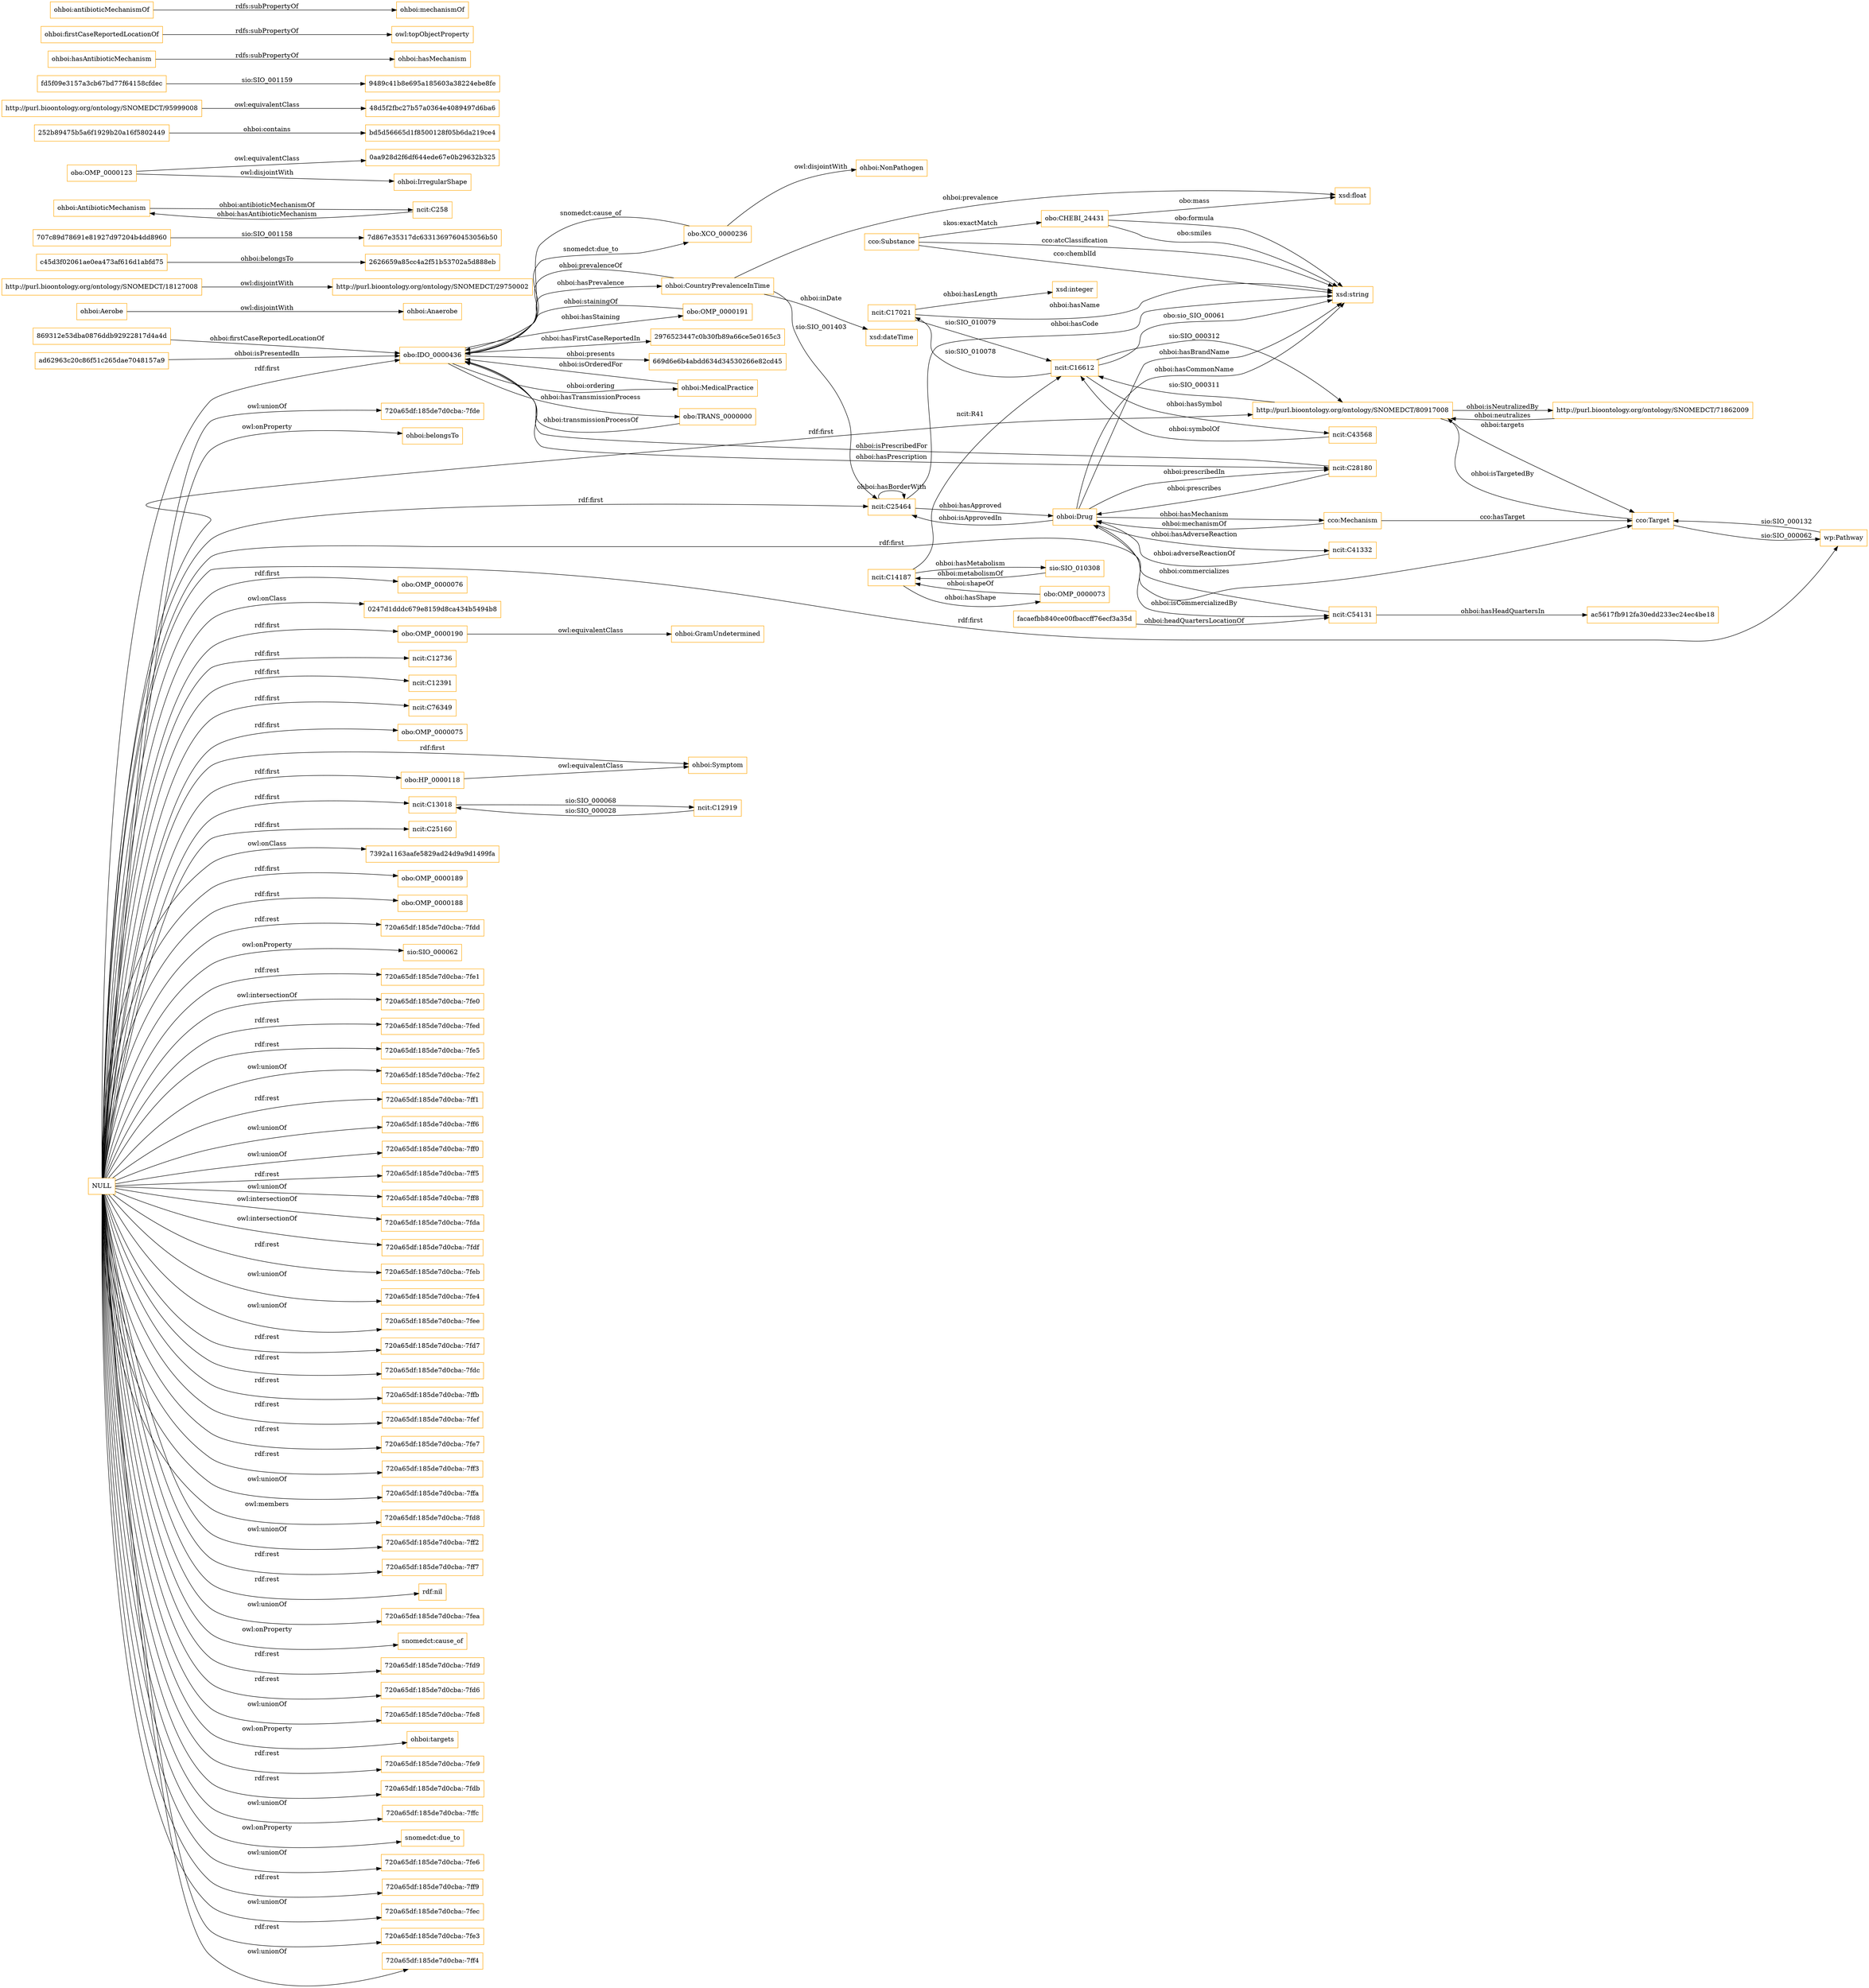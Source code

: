 digraph ar2dtool_diagram { 
rankdir=LR;
size="1501"
node [shape = rectangle, color="orange"]; "obo:CHEBI_24431" "wp:Pathway" "869312e53dba0876ddb92922817d4a4d" "obo:OMP_0000076" "ohboi:Aerobe" "0247d1dddc679e8159d8ca434b5494b8" "2976523447c0b30fb89a66ce5e0165c3" "obo:OMP_0000190" "http://purl.bioontology.org/ontology/SNOMEDCT/29750002" "ncit:C12736" "c45d3f02061ae0ea473af616d1abfd75" "ncit:C12391" "7d867e35317dc6331369760453056b50" "ncit:C54131" "obo:TRANS_0000000" "ncit:C43568" "ac5617fb912fa30edd233ec24ec4be18" "ncit:C76349" "ohboi:CountryPrevalenceInTime" "ohboi:AntibioticMechanism" "ncit:C28180" "0aa928d2f6df644ede67e0b29632b325" "ad62963c20c86f51c265dae7048157a9" "ncit:C17021" "ohboi:GramUndetermined" "http://purl.bioontology.org/ontology/SNOMEDCT/71862009" "obo:OMP_0000075" "ohboi:Drug" "cco:Substance" "obo:OMP_0000123" "obo:HP_0000118" "http://purl.bioontology.org/ontology/SNOMEDCT/18127008" "ncit:C16612" "facaefbb840ce00fbaccff76ecf3a35d" "ohboi:IrregularShape" "obo:XCO_0000236" "252b89475b5a6f1929b20a16f5802449" "707c89d78691e81927d97204b4dd8960" "ncit:C13018" "ohboi:Anaerobe" "669d6e6b4abdd634d34530266e82cd45" "cco:Target" "cco:Mechanism" "http://purl.bioontology.org/ontology/SNOMEDCT/95999008" "ncit:C25160" "2626659a85cc4a2f51b53702a5d888eb" "ohboi:NonPathogen" "ohboi:Symptom" "obo:OMP_0000191" "ncit:C41332" "48d5f2fbc27b57a0364e4089497d6ba6" "fd5f09e3157a3cb67bd77f64158cfdec" "7392a1163aafe5829ad24d9a9d1499fa" "sio:SIO_010308" "http://purl.bioontology.org/ontology/SNOMEDCT/80917008" "obo:OMP_0000189" "obo:IDO_0000436" "ncit:C25464" "9489c41b8e695a185603a38224ebe8fe" "ncit:C258" "ncit:C12919" "ncit:C14187" "obo:OMP_0000073" "bd5d56665d1f8500128f05b6da219ce4" "obo:OMP_0000188" "ohboi:MedicalPractice" ; /*classes style*/
	"ohboi:Aerobe" -> "ohboi:Anaerobe" [ label = "owl:disjointWith" ];
	"ohboi:hasAntibioticMechanism" -> "ohboi:hasMechanism" [ label = "rdfs:subPropertyOf" ];
	"ohboi:firstCaseReportedLocationOf" -> "owl:topObjectProperty" [ label = "rdfs:subPropertyOf" ];
	"http://purl.bioontology.org/ontology/SNOMEDCT/18127008" -> "http://purl.bioontology.org/ontology/SNOMEDCT/29750002" [ label = "owl:disjointWith" ];
	"ohboi:antibioticMechanismOf" -> "ohboi:mechanismOf" [ label = "rdfs:subPropertyOf" ];
	"obo:OMP_0000123" -> "ohboi:IrregularShape" [ label = "owl:disjointWith" ];
	"obo:OMP_0000123" -> "0aa928d2f6df644ede67e0b29632b325" [ label = "owl:equivalentClass" ];
	"obo:HP_0000118" -> "ohboi:Symptom" [ label = "owl:equivalentClass" ];
	"NULL" -> "720a65df:185de7d0cba:-7fdd" [ label = "rdf:rest" ];
	"NULL" -> "sio:SIO_000062" [ label = "owl:onProperty" ];
	"NULL" -> "720a65df:185de7d0cba:-7fe1" [ label = "rdf:rest" ];
	"NULL" -> "720a65df:185de7d0cba:-7fe0" [ label = "owl:intersectionOf" ];
	"NULL" -> "720a65df:185de7d0cba:-7fed" [ label = "rdf:rest" ];
	"NULL" -> "720a65df:185de7d0cba:-7fe5" [ label = "rdf:rest" ];
	"NULL" -> "720a65df:185de7d0cba:-7fe2" [ label = "owl:unionOf" ];
	"NULL" -> "720a65df:185de7d0cba:-7ff1" [ label = "rdf:rest" ];
	"NULL" -> "720a65df:185de7d0cba:-7ff6" [ label = "owl:unionOf" ];
	"NULL" -> "ncit:C12736" [ label = "rdf:first" ];
	"NULL" -> "720a65df:185de7d0cba:-7ff0" [ label = "owl:unionOf" ];
	"NULL" -> "720a65df:185de7d0cba:-7ff5" [ label = "rdf:rest" ];
	"NULL" -> "720a65df:185de7d0cba:-7ff8" [ label = "owl:unionOf" ];
	"NULL" -> "720a65df:185de7d0cba:-7fda" [ label = "owl:intersectionOf" ];
	"NULL" -> "720a65df:185de7d0cba:-7fdf" [ label = "owl:intersectionOf" ];
	"NULL" -> "720a65df:185de7d0cba:-7feb" [ label = "rdf:rest" ];
	"NULL" -> "720a65df:185de7d0cba:-7fe4" [ label = "owl:unionOf" ];
	"NULL" -> "720a65df:185de7d0cba:-7fee" [ label = "owl:unionOf" ];
	"NULL" -> "720a65df:185de7d0cba:-7fd7" [ label = "rdf:rest" ];
	"NULL" -> "ncit:C25464" [ label = "rdf:first" ];
	"NULL" -> "720a65df:185de7d0cba:-7fdc" [ label = "rdf:rest" ];
	"NULL" -> "720a65df:185de7d0cba:-7ffb" [ label = "rdf:rest" ];
	"NULL" -> "ncit:C12391" [ label = "rdf:first" ];
	"NULL" -> "720a65df:185de7d0cba:-7fef" [ label = "rdf:rest" ];
	"NULL" -> "720a65df:185de7d0cba:-7fe7" [ label = "rdf:rest" ];
	"NULL" -> "720a65df:185de7d0cba:-7ff3" [ label = "rdf:rest" ];
	"NULL" -> "720a65df:185de7d0cba:-7ffa" [ label = "owl:unionOf" ];
	"NULL" -> "obo:OMP_0000076" [ label = "rdf:first" ];
	"NULL" -> "720a65df:185de7d0cba:-7fd8" [ label = "owl:members" ];
	"NULL" -> "720a65df:185de7d0cba:-7ff2" [ label = "owl:unionOf" ];
	"NULL" -> "720a65df:185de7d0cba:-7ff7" [ label = "rdf:rest" ];
	"NULL" -> "7392a1163aafe5829ad24d9a9d1499fa" [ label = "owl:onClass" ];
	"NULL" -> "wp:Pathway" [ label = "rdf:first" ];
	"NULL" -> "rdf:nil" [ label = "rdf:rest" ];
	"NULL" -> "obo:HP_0000118" [ label = "rdf:first" ];
	"NULL" -> "720a65df:185de7d0cba:-7fea" [ label = "owl:unionOf" ];
	"NULL" -> "snomedct:cause_of" [ label = "owl:onProperty" ];
	"NULL" -> "ncit:C13018" [ label = "rdf:first" ];
	"NULL" -> "720a65df:185de7d0cba:-7fd9" [ label = "rdf:rest" ];
	"NULL" -> "720a65df:185de7d0cba:-7fd6" [ label = "rdf:rest" ];
	"NULL" -> "obo:OMP_0000188" [ label = "rdf:first" ];
	"NULL" -> "obo:OMP_0000189" [ label = "rdf:first" ];
	"NULL" -> "cco:Target" [ label = "rdf:first" ];
	"NULL" -> "720a65df:185de7d0cba:-7fe8" [ label = "owl:unionOf" ];
	"NULL" -> "ohboi:targets" [ label = "owl:onProperty" ];
	"NULL" -> "720a65df:185de7d0cba:-7fe9" [ label = "rdf:rest" ];
	"NULL" -> "720a65df:185de7d0cba:-7fdb" [ label = "rdf:rest" ];
	"NULL" -> "ohboi:Symptom" [ label = "rdf:first" ];
	"NULL" -> "720a65df:185de7d0cba:-7ffc" [ label = "owl:unionOf" ];
	"NULL" -> "snomedct:due_to" [ label = "owl:onProperty" ];
	"NULL" -> "obo:OMP_0000075" [ label = "rdf:first" ];
	"NULL" -> "720a65df:185de7d0cba:-7fe6" [ label = "owl:unionOf" ];
	"NULL" -> "0247d1dddc679e8159d8ca434b5494b8" [ label = "owl:onClass" ];
	"NULL" -> "720a65df:185de7d0cba:-7ff9" [ label = "rdf:rest" ];
	"NULL" -> "720a65df:185de7d0cba:-7fec" [ label = "owl:unionOf" ];
	"NULL" -> "720a65df:185de7d0cba:-7fe3" [ label = "rdf:rest" ];
	"NULL" -> "http://purl.bioontology.org/ontology/SNOMEDCT/80917008" [ label = "rdf:first" ];
	"NULL" -> "720a65df:185de7d0cba:-7ff4" [ label = "owl:unionOf" ];
	"NULL" -> "720a65df:185de7d0cba:-7fde" [ label = "owl:unionOf" ];
	"NULL" -> "ncit:C76349" [ label = "rdf:first" ];
	"NULL" -> "obo:OMP_0000190" [ label = "rdf:first" ];
	"NULL" -> "ohboi:belongsTo" [ label = "owl:onProperty" ];
	"NULL" -> "obo:IDO_0000436" [ label = "rdf:first" ];
	"NULL" -> "ncit:C25160" [ label = "rdf:first" ];
	"http://purl.bioontology.org/ontology/SNOMEDCT/95999008" -> "48d5f2fbc27b57a0364e4089497d6ba6" [ label = "owl:equivalentClass" ];
	"obo:XCO_0000236" -> "ohboi:NonPathogen" [ label = "owl:disjointWith" ];
	"obo:OMP_0000190" -> "ohboi:GramUndetermined" [ label = "owl:equivalentClass" ];
	"http://purl.bioontology.org/ontology/SNOMEDCT/80917008" -> "cco:Target" [ label = "ohboi:targets" ];
	"ncit:C25464" -> "ncit:C25464" [ label = "ohboi:hasBorderWith" ];
	"obo:IDO_0000436" -> "ohboi:MedicalPractice" [ label = "ohboi:ordering" ];
	"cco:Target" -> "http://purl.bioontology.org/ontology/SNOMEDCT/80917008" [ label = "ohboi:isTargetedBy" ];
	"ohboi:Drug" -> "ncit:C41332" [ label = "ohboi:hasAdverseReaction" ];
	"ncit:C25464" -> "xsd:string" [ label = "ohboi:hasCode" ];
	"facaefbb840ce00fbaccff76ecf3a35d" -> "ncit:C54131" [ label = "ohboi:headQuartersLocationOf" ];
	"obo:IDO_0000436" -> "obo:TRANS_0000000" [ label = "ohboi:hasTransmissionProcess" ];
	"obo:IDO_0000436" -> "669d6e6b4abdd634d34530266e82cd45" [ label = "ohboi:presents" ];
	"ncit:C25464" -> "ohboi:Drug" [ label = "ohboi:hasApproved" ];
	"ad62963c20c86f51c265dae7048157a9" -> "obo:IDO_0000436" [ label = "ohboi:isPresentedIn" ];
	"ncit:C17021" -> "xsd:string" [ label = "ohboi:hasName" ];
	"ncit:C17021" -> "xsd:integer" [ label = "ohboi:hasLength" ];
	"cco:Substance" -> "xsd:string" [ label = "cco:atcClassification" ];
	"ohboi:CountryPrevalenceInTime" -> "xsd:float" [ label = "ohboi:prevalence" ];
	"ohboi:Drug" -> "xsd:string" [ label = "ohboi:hasBrandName" ];
	"ncit:C14187" -> "ncit:C16612" [ label = "ncit:R41" ];
	"ohboi:CountryPrevalenceInTime" -> "ncit:C25464" [ label = "sio:SIO_001403" ];
	"ncit:C16612" -> "ncit:C43568" [ label = "ohboi:hasSymbol" ];
	"obo:CHEBI_24431" -> "xsd:string" [ label = "obo:smiles" ];
	"cco:Substance" -> "xsd:string" [ label = "cco:chemblId" ];
	"wp:Pathway" -> "cco:Target" [ label = "sio:SIO_000132" ];
	"ohboi:Drug" -> "xsd:string" [ label = "ohboi:hasCommonName" ];
	"obo:XCO_0000236" -> "obo:IDO_0000436" [ label = "snomedct:cause_of" ];
	"obo:CHEBI_24431" -> "xsd:float" [ label = "obo:mass" ];
	"obo:IDO_0000436" -> "obo:OMP_0000191" [ label = "ohboi:hasStaining" ];
	"ncit:C54131" -> "ohboi:Drug" [ label = "ohboi:commercializes" ];
	"obo:IDO_0000436" -> "ohboi:CountryPrevalenceInTime" [ label = "ohboi:hasPrevalence" ];
	"obo:CHEBI_24431" -> "xsd:string" [ label = "obo:formula" ];
	"http://purl.bioontology.org/ontology/SNOMEDCT/80917008" -> "http://purl.bioontology.org/ontology/SNOMEDCT/71862009" [ label = "ohboi:isNeutralizedBy" ];
	"ncit:C13018" -> "ncit:C12919" [ label = "sio:SIO_000068" ];
	"869312e53dba0876ddb92922817d4a4d" -> "obo:IDO_0000436" [ label = "ohboi:firstCaseReportedLocationOf" ];
	"ncit:C54131" -> "ac5617fb912fa30edd233ec24ec4be18" [ label = "ohboi:hasHeadQuartersIn" ];
	"ohboi:CountryPrevalenceInTime" -> "obo:IDO_0000436" [ label = "ohboi:prevalenceOf" ];
	"ncit:C43568" -> "ncit:C16612" [ label = "ohboi:symbolOf" ];
	"obo:IDO_0000436" -> "ncit:C28180" [ label = "ohboi:hasPrescription" ];
	"sio:SIO_010308" -> "ncit:C14187" [ label = "ohboi:metabolismOf" ];
	"ohboi:AntibioticMechanism" -> "ncit:C258" [ label = "ohboi:antibioticMechanismOf" ];
	"cco:Target" -> "wp:Pathway" [ label = "sio:SIO_000062" ];
	"obo:OMP_0000073" -> "ncit:C14187" [ label = "ohboi:shapeOf" ];
	"ncit:C28180" -> "ohboi:Drug" [ label = "ohboi:prescribes" ];
	"252b89475b5a6f1929b20a16f5802449" -> "bd5d56665d1f8500128f05b6da219ce4" [ label = "ohboi:contains" ];
	"ncit:C16612" -> "xsd:string" [ label = "obo:sio_SIO_00061" ];
	"ncit:C17021" -> "ncit:C16612" [ label = "sio:SIO_010079" ];
	"ncit:C16612" -> "ncit:C17021" [ label = "sio:SIO_010078" ];
	"ohboi:Drug" -> "cco:Mechanism" [ label = "ohboi:hasMechanism" ];
	"ohboi:Drug" -> "ncit:C28180" [ label = "ohboi:prescribedIn" ];
	"obo:IDO_0000436" -> "obo:XCO_0000236" [ label = "snomedct:due_to" ];
	"ncit:C14187" -> "sio:SIO_010308" [ label = "ohboi:hasMetabolism" ];
	"ncit:C28180" -> "obo:IDO_0000436" [ label = "ohboi:isPrescribedFor" ];
	"http://purl.bioontology.org/ontology/SNOMEDCT/71862009" -> "http://purl.bioontology.org/ontology/SNOMEDCT/80917008" [ label = "ohboi:neutralizes" ];
	"cco:Substance" -> "obo:CHEBI_24431" [ label = "skos:exactMatch" ];
	"obo:IDO_0000436" -> "2976523447c0b30fb89a66ce5e0165c3" [ label = "ohboi:hasFirstCaseReportedIn" ];
	"obo:OMP_0000191" -> "obo:IDO_0000436" [ label = "ohboi:stainingOf" ];
	"ohboi:MedicalPractice" -> "obo:IDO_0000436" [ label = "ohboi:isOrderedFor" ];
	"ncit:C41332" -> "ohboi:Drug" [ label = "ohboi:adverseReactionOf" ];
	"ncit:C16612" -> "http://purl.bioontology.org/ontology/SNOMEDCT/80917008" [ label = "sio:SIO_000312" ];
	"obo:TRANS_0000000" -> "obo:IDO_0000436" [ label = "ohboi:transmissionProcessOf" ];
	"http://purl.bioontology.org/ontology/SNOMEDCT/80917008" -> "ncit:C16612" [ label = "sio:SIO_000311" ];
	"cco:Mechanism" -> "cco:Target" [ label = "cco:hasTarget" ];
	"ncit:C258" -> "ohboi:AntibioticMechanism" [ label = "ohboi:hasAntibioticMechanism" ];
	"ohboi:Drug" -> "ncit:C54131" [ label = "ohboi:isCommercializedBy" ];
	"ohboi:CountryPrevalenceInTime" -> "xsd:dateTime" [ label = "ohboi:inDate" ];
	"ncit:C14187" -> "obo:OMP_0000073" [ label = "ohboi:hasShape" ];
	"ohboi:Drug" -> "ncit:C25464" [ label = "ohboi:isApprovedIn" ];
	"cco:Mechanism" -> "ohboi:Drug" [ label = "ohboi:mechanismOf" ];
	"c45d3f02061ae0ea473af616d1abfd75" -> "2626659a85cc4a2f51b53702a5d888eb" [ label = "ohboi:belongsTo" ];
	"707c89d78691e81927d97204b4dd8960" -> "7d867e35317dc6331369760453056b50" [ label = "sio:SIO_001158" ];
	"fd5f09e3157a3cb67bd77f64158cfdec" -> "9489c41b8e695a185603a38224ebe8fe" [ label = "sio:SIO_001159" ];
	"ncit:C12919" -> "ncit:C13018" [ label = "sio:SIO_000028" ];

}
